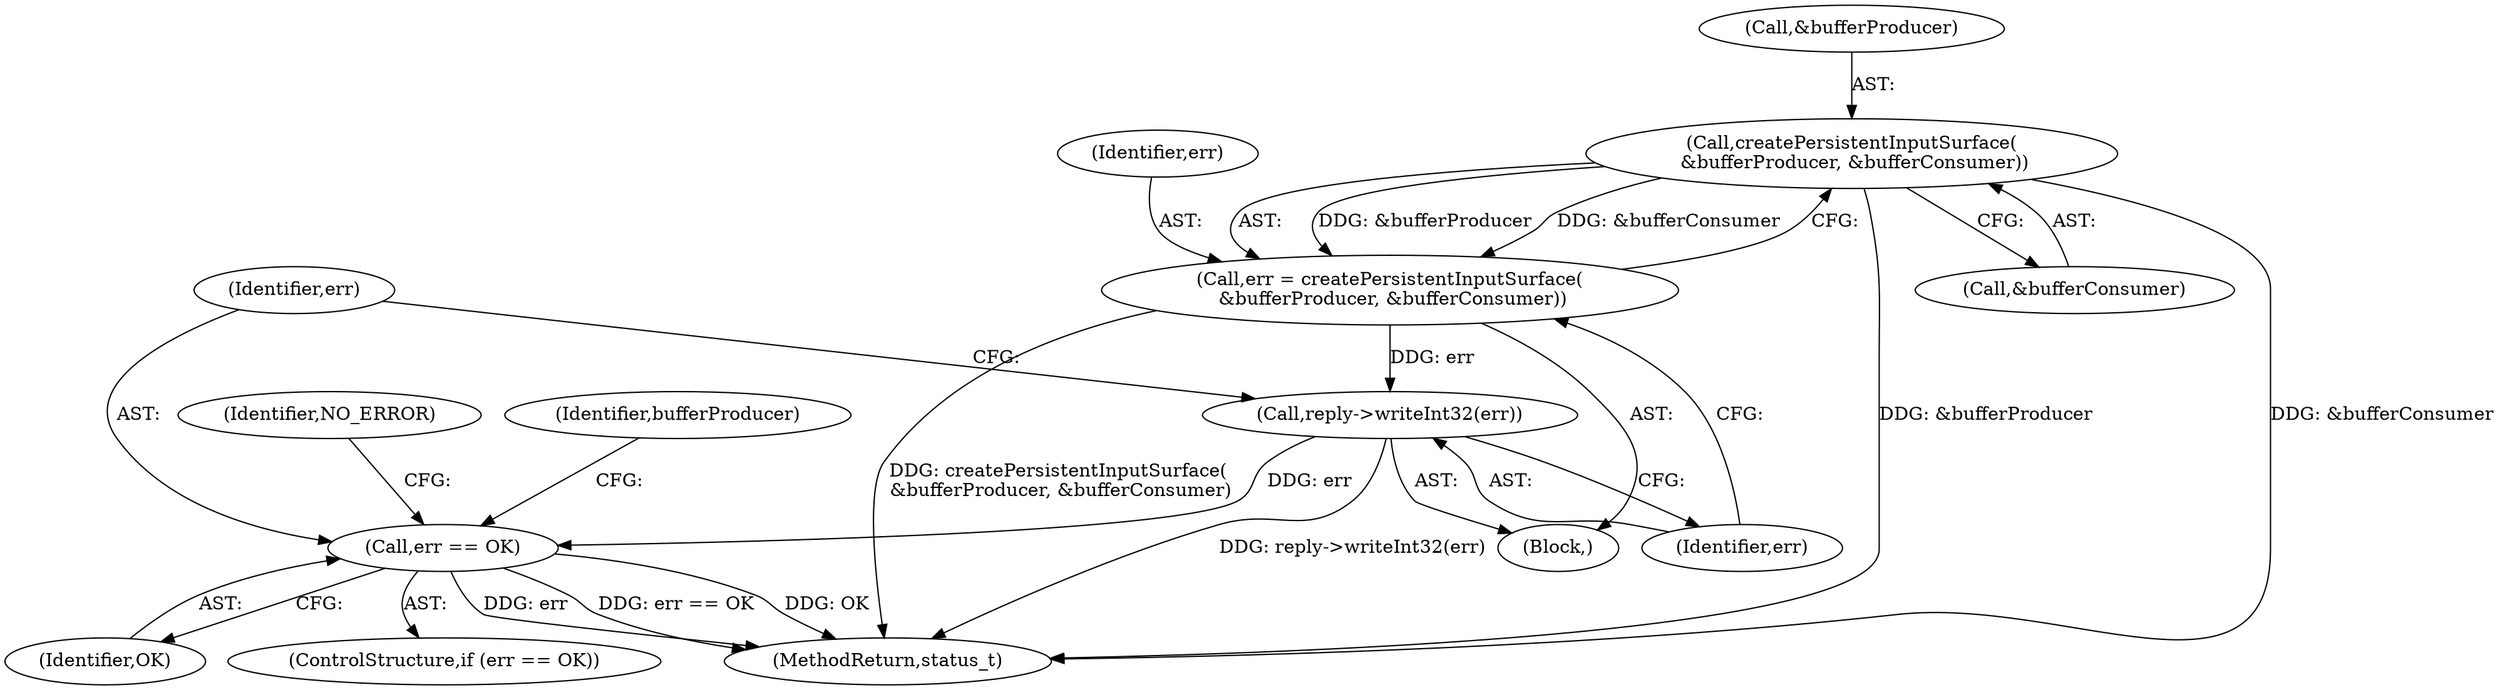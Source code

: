 digraph "0_Android_295c883fe3105b19bcd0f9e07d54c6b589fc5bff@API" {
"1000712" [label="(Call,createPersistentInputSurface(\n &bufferProducer, &bufferConsumer))"];
"1000710" [label="(Call,err = createPersistentInputSurface(\n &bufferProducer, &bufferConsumer))"];
"1000717" [label="(Call,reply->writeInt32(err))"];
"1000720" [label="(Call,err == OK)"];
"1000718" [label="(Identifier,err)"];
"1000720" [label="(Call,err == OK)"];
"1000712" [label="(Call,createPersistentInputSurface(\n &bufferProducer, &bufferConsumer))"];
"1000713" [label="(Call,&bufferProducer)"];
"1000717" [label="(Call,reply->writeInt32(err))"];
"1000731" [label="(Identifier,NO_ERROR)"];
"1000715" [label="(Call,&bufferConsumer)"];
"1000719" [label="(ControlStructure,if (err == OK))"];
"1000711" [label="(Identifier,err)"];
"1000710" [label="(Call,err = createPersistentInputSurface(\n &bufferProducer, &bufferConsumer))"];
"1001214" [label="(MethodReturn,status_t)"];
"1000702" [label="(Block,)"];
"1000721" [label="(Identifier,err)"];
"1000722" [label="(Identifier,OK)"];
"1000726" [label="(Identifier,bufferProducer)"];
"1000712" -> "1000710"  [label="AST: "];
"1000712" -> "1000715"  [label="CFG: "];
"1000713" -> "1000712"  [label="AST: "];
"1000715" -> "1000712"  [label="AST: "];
"1000710" -> "1000712"  [label="CFG: "];
"1000712" -> "1001214"  [label="DDG: &bufferConsumer"];
"1000712" -> "1001214"  [label="DDG: &bufferProducer"];
"1000712" -> "1000710"  [label="DDG: &bufferProducer"];
"1000712" -> "1000710"  [label="DDG: &bufferConsumer"];
"1000710" -> "1000702"  [label="AST: "];
"1000711" -> "1000710"  [label="AST: "];
"1000718" -> "1000710"  [label="CFG: "];
"1000710" -> "1001214"  [label="DDG: createPersistentInputSurface(\n &bufferProducer, &bufferConsumer)"];
"1000710" -> "1000717"  [label="DDG: err"];
"1000717" -> "1000702"  [label="AST: "];
"1000717" -> "1000718"  [label="CFG: "];
"1000718" -> "1000717"  [label="AST: "];
"1000721" -> "1000717"  [label="CFG: "];
"1000717" -> "1001214"  [label="DDG: reply->writeInt32(err)"];
"1000717" -> "1000720"  [label="DDG: err"];
"1000720" -> "1000719"  [label="AST: "];
"1000720" -> "1000722"  [label="CFG: "];
"1000721" -> "1000720"  [label="AST: "];
"1000722" -> "1000720"  [label="AST: "];
"1000726" -> "1000720"  [label="CFG: "];
"1000731" -> "1000720"  [label="CFG: "];
"1000720" -> "1001214"  [label="DDG: err"];
"1000720" -> "1001214"  [label="DDG: err == OK"];
"1000720" -> "1001214"  [label="DDG: OK"];
}
